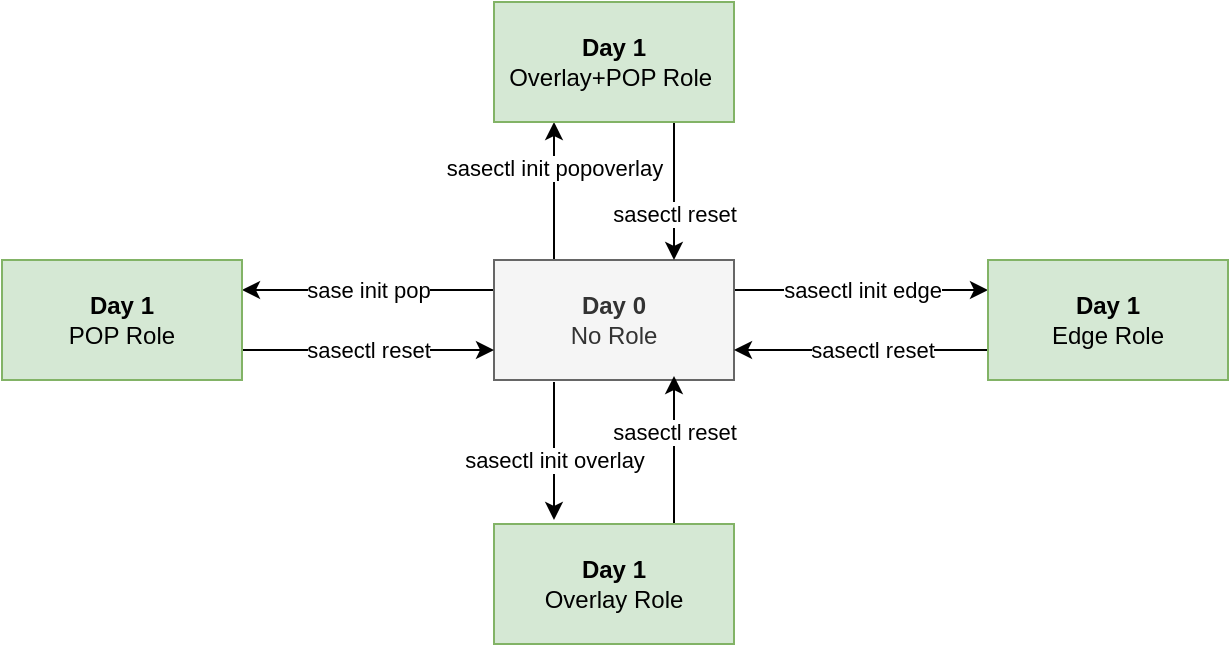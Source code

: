 <mxfile version="19.0.3" type="device"><diagram id="Im6M2XX8caS_AC0da13s" name="Page-1"><mxGraphModel dx="1022" dy="539" grid="1" gridSize="10" guides="1" tooltips="1" connect="1" arrows="1" fold="1" page="1" pageScale="1" pageWidth="850" pageHeight="1100" math="0" shadow="0"><root><mxCell id="0"/><mxCell id="1" parent="0"/><mxCell id="ojHieuHsV2Zaku0oMkgU-1" value="sasectl init popoverlay" style="edgeStyle=orthogonalEdgeStyle;rounded=0;orthogonalLoop=1;jettySize=auto;html=1;exitX=0.25;exitY=0;exitDx=0;exitDy=0;entryX=0.25;entryY=1;entryDx=0;entryDy=0;" edge="1" parent="1" source="ojHieuHsV2Zaku0oMkgU-5" target="ojHieuHsV2Zaku0oMkgU-14"><mxGeometry x="0.333" relative="1" as="geometry"><mxPoint as="offset"/></mxGeometry></mxCell><mxCell id="ojHieuHsV2Zaku0oMkgU-2" value="sasectl init overlay" style="edgeStyle=orthogonalEdgeStyle;rounded=0;orthogonalLoop=1;jettySize=auto;html=1;exitX=0.25;exitY=1;exitDx=0;exitDy=0;entryX=0.25;entryY=0;entryDx=0;entryDy=0;" edge="1" parent="1"><mxGeometry x="0.13" relative="1" as="geometry"><mxPoint x="335" y="251" as="sourcePoint"/><mxPoint x="335" y="320" as="targetPoint"/><Array as="points"><mxPoint x="335" y="300"/><mxPoint x="335" y="300"/></Array><mxPoint as="offset"/></mxGeometry></mxCell><mxCell id="ojHieuHsV2Zaku0oMkgU-3" value="sasectl init edge" style="edgeStyle=orthogonalEdgeStyle;rounded=0;orthogonalLoop=1;jettySize=auto;html=1;exitX=1;exitY=0.25;exitDx=0;exitDy=0;entryX=0;entryY=0.25;entryDx=0;entryDy=0;" edge="1" parent="1" source="ojHieuHsV2Zaku0oMkgU-5" target="ojHieuHsV2Zaku0oMkgU-12"><mxGeometry relative="1" as="geometry"/></mxCell><mxCell id="ojHieuHsV2Zaku0oMkgU-4" value="sase init pop" style="edgeStyle=orthogonalEdgeStyle;rounded=0;orthogonalLoop=1;jettySize=auto;html=1;exitX=0;exitY=0.25;exitDx=0;exitDy=0;entryX=1;entryY=0.25;entryDx=0;entryDy=0;" edge="1" parent="1" source="ojHieuHsV2Zaku0oMkgU-5" target="ojHieuHsV2Zaku0oMkgU-9"><mxGeometry relative="1" as="geometry"/></mxCell><mxCell id="ojHieuHsV2Zaku0oMkgU-5" value="&lt;b&gt;Day 0&lt;/b&gt;&lt;br&gt;No Role" style="rounded=0;whiteSpace=wrap;html=1;fillColor=#f5f5f5;fontColor=#333333;strokeColor=#666666;" vertex="1" parent="1"><mxGeometry x="305" y="190" width="120" height="60" as="geometry"/></mxCell><mxCell id="ojHieuHsV2Zaku0oMkgU-6" value="sasectl reset" style="edgeStyle=orthogonalEdgeStyle;rounded=0;orthogonalLoop=1;jettySize=auto;html=1;exitX=0.75;exitY=0;exitDx=0;exitDy=0;entryX=0.75;entryY=1;entryDx=0;entryDy=0;" edge="1" parent="1" source="ojHieuHsV2Zaku0oMkgU-7"><mxGeometry x="0.267" relative="1" as="geometry"><mxPoint x="395" y="308" as="sourcePoint"/><mxPoint x="395" y="248" as="targetPoint"/><mxPoint as="offset"/></mxGeometry></mxCell><mxCell id="ojHieuHsV2Zaku0oMkgU-7" value="&lt;b&gt;Day 1&lt;/b&gt;&lt;br&gt;Overlay Role" style="rounded=0;whiteSpace=wrap;html=1;fillColor=#d5e8d4;strokeColor=#82b366;" vertex="1" parent="1"><mxGeometry x="305" y="322" width="120" height="60" as="geometry"/></mxCell><mxCell id="ojHieuHsV2Zaku0oMkgU-8" value="sasectl reset" style="edgeStyle=orthogonalEdgeStyle;rounded=0;orthogonalLoop=1;jettySize=auto;html=1;exitX=1;exitY=0.75;exitDx=0;exitDy=0;entryX=0;entryY=0.75;entryDx=0;entryDy=0;" edge="1" parent="1" source="ojHieuHsV2Zaku0oMkgU-9" target="ojHieuHsV2Zaku0oMkgU-5"><mxGeometry relative="1" as="geometry"/></mxCell><mxCell id="ojHieuHsV2Zaku0oMkgU-9" value="&lt;b&gt;Day 1&lt;br&gt;&lt;/b&gt;POP Role" style="rounded=0;whiteSpace=wrap;html=1;fillColor=#d5e8d4;strokeColor=#82b366;" vertex="1" parent="1"><mxGeometry x="59" y="190" width="120" height="60" as="geometry"/></mxCell><mxCell id="ojHieuHsV2Zaku0oMkgU-10" style="edgeStyle=orthogonalEdgeStyle;rounded=0;orthogonalLoop=1;jettySize=auto;html=1;exitX=0;exitY=0.75;exitDx=0;exitDy=0;entryX=1;entryY=0.75;entryDx=0;entryDy=0;" edge="1" parent="1" source="ojHieuHsV2Zaku0oMkgU-12" target="ojHieuHsV2Zaku0oMkgU-5"><mxGeometry relative="1" as="geometry"/></mxCell><mxCell id="ojHieuHsV2Zaku0oMkgU-11" value="sasectl reset" style="edgeLabel;html=1;align=center;verticalAlign=middle;resizable=0;points=[];" vertex="1" connectable="0" parent="ojHieuHsV2Zaku0oMkgU-10"><mxGeometry x="-0.189" y="-3" relative="1" as="geometry"><mxPoint x="-7" y="3" as="offset"/></mxGeometry></mxCell><mxCell id="ojHieuHsV2Zaku0oMkgU-12" value="&lt;b&gt;Day 1&lt;br&gt;&lt;/b&gt;Edge Role" style="rounded=0;whiteSpace=wrap;html=1;fillColor=#d5e8d4;strokeColor=#82b366;" vertex="1" parent="1"><mxGeometry x="552" y="190" width="120" height="60" as="geometry"/></mxCell><mxCell id="ojHieuHsV2Zaku0oMkgU-13" value="sasectl reset" style="edgeStyle=orthogonalEdgeStyle;rounded=0;orthogonalLoop=1;jettySize=auto;html=1;exitX=0.75;exitY=1;exitDx=0;exitDy=0;" edge="1" parent="1" source="ojHieuHsV2Zaku0oMkgU-14"><mxGeometry x="0.333" relative="1" as="geometry"><mxPoint x="395" y="190" as="targetPoint"/><mxPoint as="offset"/></mxGeometry></mxCell><mxCell id="ojHieuHsV2Zaku0oMkgU-14" value="&lt;b&gt;Day 1&lt;br&gt;&lt;/b&gt;Overlay+POP Role&amp;nbsp;" style="rounded=0;whiteSpace=wrap;html=1;fillColor=#d5e8d4;strokeColor=#82b366;" vertex="1" parent="1"><mxGeometry x="305" y="61" width="120" height="60" as="geometry"/></mxCell></root></mxGraphModel></diagram></mxfile>